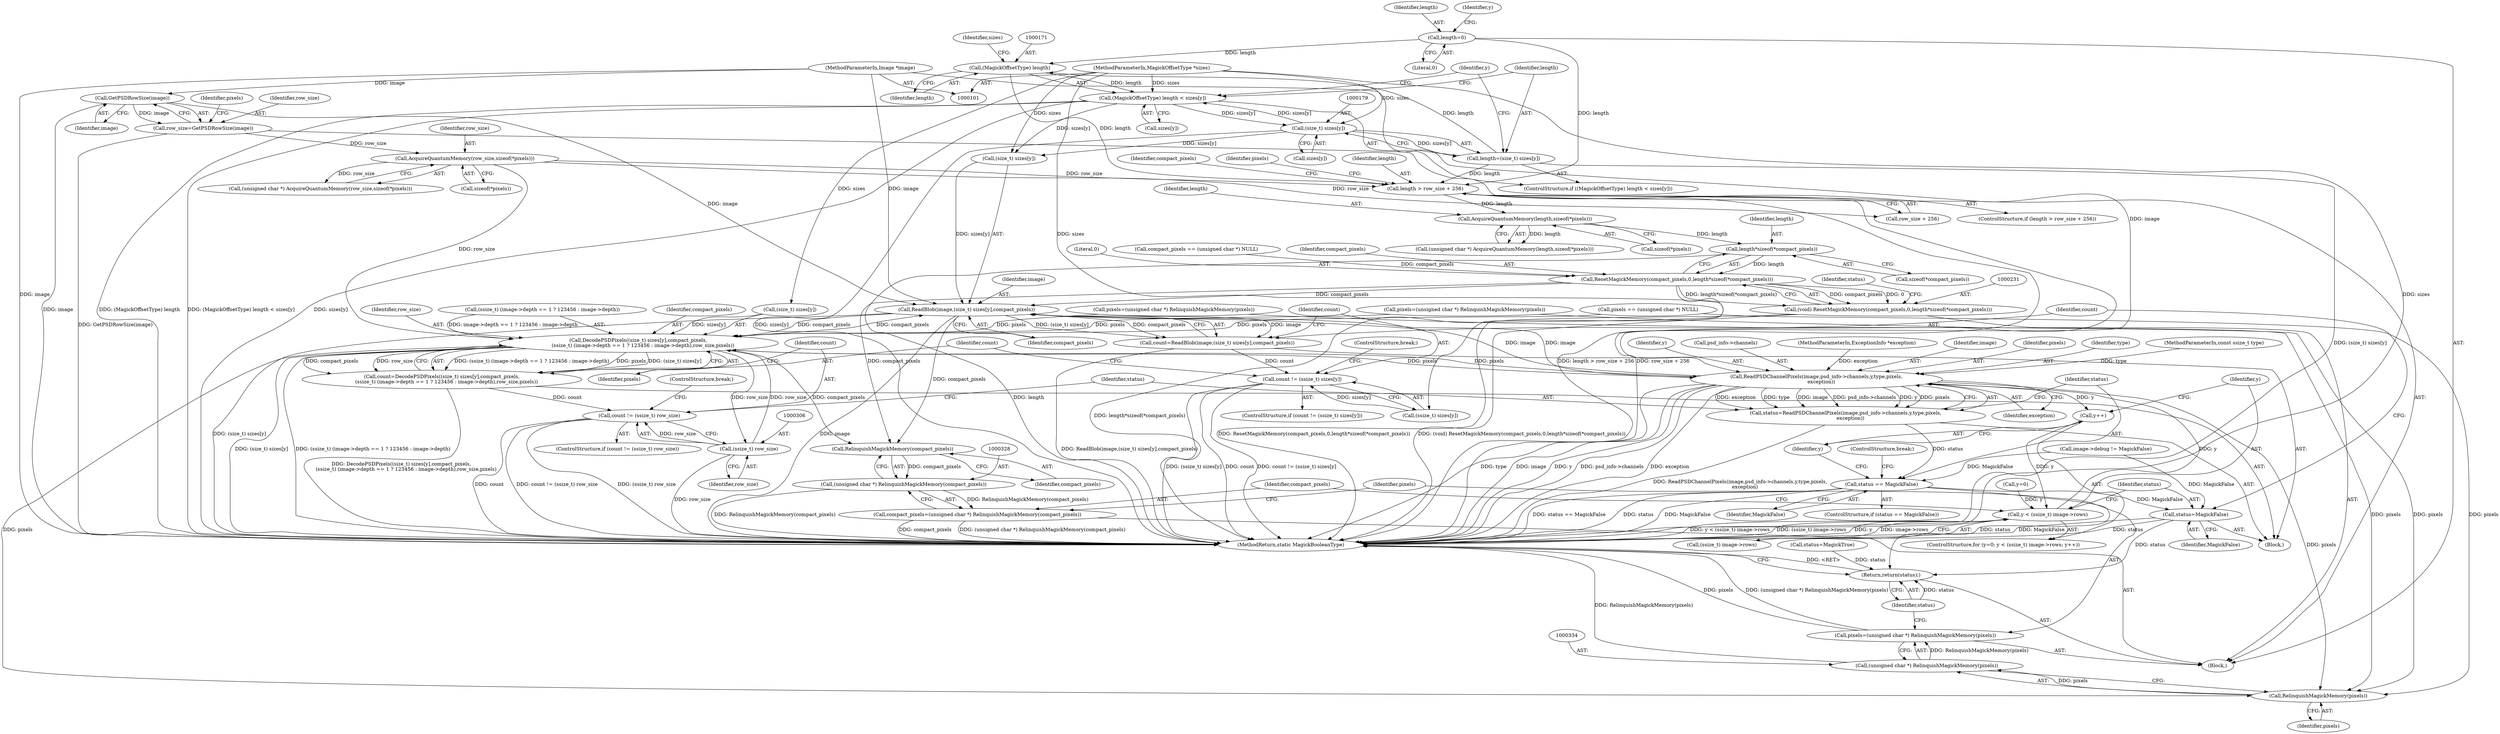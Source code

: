 digraph "0_ImageMagick_d4ec73f866a7c42a2e7f301fcd696e5cb7a7d3ab_0@API" {
"1000235" [label="(Call,length*sizeof(*compact_pixels))"];
"1000206" [label="(Call,AcquireQuantumMemory(length,sizeof(*pixels)))"];
"1000184" [label="(Call,length > row_size + 256)"];
"1000170" [label="(Call,(MagickOffsetType) length)"];
"1000152" [label="(Call,length=0)"];
"1000176" [label="(Call,length=(size_t) sizes[y])"];
"1000178" [label="(Call,(size_t) sizes[y])"];
"1000169" [label="(Call,(MagickOffsetType) length < sizes[y])"];
"1000105" [label="(MethodParameterIn,MagickOffsetType *sizes)"];
"1000135" [label="(Call,AcquireQuantumMemory(row_size,sizeof(*pixels)))"];
"1000127" [label="(Call,row_size=GetPSDRowSize(image))"];
"1000129" [label="(Call,GetPSDRowSize(image))"];
"1000102" [label="(MethodParameterIn,Image *image)"];
"1000232" [label="(Call,ResetMagickMemory(compact_pixels,0,length*sizeof(*compact_pixels)))"];
"1000230" [label="(Call,(void) ResetMagickMemory(compact_pixels,0,length*sizeof(*compact_pixels)))"];
"1000262" [label="(Call,ReadBlob(image,(size_t) sizes[y],compact_pixels))"];
"1000260" [label="(Call,count=ReadBlob(image,(size_t) sizes[y],compact_pixels))"];
"1000271" [label="(Call,count != (ssize_t) sizes[y])"];
"1000281" [label="(Call,DecodePSDPixels((size_t) sizes[y],compact_pixels,\n      (ssize_t) (image->depth == 1 ? 123456 : image->depth),row_size,pixels))"];
"1000279" [label="(Call,count=DecodePSDPixels((size_t) sizes[y],compact_pixels,\n      (ssize_t) (image->depth == 1 ? 123456 : image->depth),row_size,pixels))"];
"1000303" [label="(Call,count != (ssize_t) row_size)"];
"1000305" [label="(Call,(ssize_t) row_size)"];
"1000311" [label="(Call,ReadPSDChannelPixels(image,psd_info->channels,y,type,pixels,\n      exception))"];
"1000254" [label="(Call,y++)"];
"1000247" [label="(Call,y < (ssize_t) image->rows)"];
"1000309" [label="(Call,status=ReadPSDChannelPixels(image,psd_info->channels,y,type,pixels,\n      exception))"];
"1000321" [label="(Call,status == MagickFalse)"];
"1000257" [label="(Call,status=MagickFalse)"];
"1000337" [label="(Return,return(status);)"];
"1000335" [label="(Call,RelinquishMagickMemory(pixels))"];
"1000333" [label="(Call,(unsigned char *) RelinquishMagickMemory(pixels))"];
"1000331" [label="(Call,pixels=(unsigned char *) RelinquishMagickMemory(pixels))"];
"1000329" [label="(Call,RelinquishMagickMemory(compact_pixels))"];
"1000327" [label="(Call,(unsigned char *) RelinquishMagickMemory(compact_pixels))"];
"1000325" [label="(Call,compact_pixels=(unsigned char *) RelinquishMagickMemory(compact_pixels))"];
"1000204" [label="(Call,(unsigned char *) AcquireQuantumMemory(length,sizeof(*pixels)))"];
"1000104" [label="(MethodParameterIn,const ssize_t type)"];
"1000172" [label="(Identifier,length)"];
"1000281" [label="(Call,DecodePSDPixels((size_t) sizes[y],compact_pixels,\n      (ssize_t) (image->depth == 1 ? 123456 : image->depth),row_size,pixels))"];
"1000178" [label="(Call,(size_t) sizes[y])"];
"1000132" [label="(Identifier,pixels)"];
"1000234" [label="(Literal,0)"];
"1000130" [label="(Identifier,image)"];
"1000270" [label="(ControlStructure,if (count != (ssize_t) sizes[y]))"];
"1000105" [label="(MethodParameterIn,MagickOffsetType *sizes)"];
"1000180" [label="(Call,sizes[y])"];
"1000248" [label="(Identifier,y)"];
"1000271" [label="(Call,count != (ssize_t) sizes[y])"];
"1000116" [label="(Call,image->debug != MagickFalse)"];
"1000176" [label="(Call,length=(size_t) sizes[y])"];
"1000137" [label="(Call,sizeof(*pixels))"];
"1000263" [label="(Identifier,image)"];
"1000260" [label="(Call,count=ReadBlob(image,(size_t) sizes[y],compact_pixels))"];
"1000280" [label="(Identifier,count)"];
"1000212" [label="(Call,compact_pixels == (unsigned char *) NULL)"];
"1000311" [label="(Call,ReadPSDChannelPixels(image,psd_info->channels,y,type,pixels,\n      exception))"];
"1000262" [label="(Call,ReadBlob(image,(size_t) sizes[y],compact_pixels))"];
"1000321" [label="(Call,status == MagickFalse)"];
"1000256" [label="(Block,)"];
"1000154" [label="(Literal,0)"];
"1000320" [label="(ControlStructure,if (status == MagickFalse))"];
"1000152" [label="(Call,length=0)"];
"1000243" [label="(ControlStructure,for (y=0; y < (ssize_t) image->rows; y++))"];
"1000316" [label="(Identifier,y)"];
"1000240" [label="(Call,status=MagickTrue)"];
"1000309" [label="(Call,status=ReadPSDChannelPixels(image,psd_info->channels,y,type,pixels,\n      exception))"];
"1000331" [label="(Call,pixels=(unsigned char *) RelinquishMagickMemory(pixels))"];
"1000207" [label="(Identifier,length)"];
"1000247" [label="(Call,y < (ssize_t) image->rows)"];
"1000279" [label="(Call,count=DecodePSDPixels((size_t) sizes[y],compact_pixels,\n      (ssize_t) (image->depth == 1 ? 123456 : image->depth),row_size,pixels))"];
"1000313" [label="(Call,psd_info->channels)"];
"1000107" [label="(Block,)"];
"1000319" [label="(Identifier,exception)"];
"1000326" [label="(Identifier,compact_pixels)"];
"1000177" [label="(Identifier,length)"];
"1000106" [label="(MethodParameterIn,ExceptionInfo *exception)"];
"1000168" [label="(ControlStructure,if ((MagickOffsetType) length < sizes[y]))"];
"1000304" [label="(Identifier,count)"];
"1000133" [label="(Call,(unsigned char *) AcquireQuantumMemory(row_size,sizeof(*pixels)))"];
"1000273" [label="(Call,(ssize_t) sizes[y])"];
"1000269" [label="(Identifier,compact_pixels)"];
"1000312" [label="(Identifier,image)"];
"1000338" [label="(Identifier,status)"];
"1000203" [label="(Identifier,compact_pixels)"];
"1000191" [label="(Identifier,pixels)"];
"1000327" [label="(Call,(unsigned char *) RelinquishMagickMemory(compact_pixels))"];
"1000332" [label="(Identifier,pixels)"];
"1000278" [label="(ControlStructure,break;)"];
"1000333" [label="(Call,(unsigned char *) RelinquishMagickMemory(pixels))"];
"1000206" [label="(Call,AcquireQuantumMemory(length,sizeof(*pixels)))"];
"1000318" [label="(Identifier,pixels)"];
"1000153" [label="(Identifier,length)"];
"1000236" [label="(Identifier,length)"];
"1000230" [label="(Call,(void) ResetMagickMemory(compact_pixels,0,length*sizeof(*compact_pixels)))"];
"1000233" [label="(Identifier,compact_pixels)"];
"1000282" [label="(Call,(size_t) sizes[y])"];
"1000305" [label="(Call,(ssize_t) row_size)"];
"1000232" [label="(Call,ResetMagickMemory(compact_pixels,0,length*sizeof(*compact_pixels)))"];
"1000335" [label="(Call,RelinquishMagickMemory(pixels))"];
"1000218" [label="(Call,pixels=(unsigned char *) RelinquishMagickMemory(pixels))"];
"1000324" [label="(ControlStructure,break;)"];
"1000235" [label="(Call,length*sizeof(*compact_pixels))"];
"1000325" [label="(Call,compact_pixels=(unsigned char *) RelinquishMagickMemory(compact_pixels))"];
"1000129" [label="(Call,GetPSDRowSize(image))"];
"1000308" [label="(ControlStructure,break;)"];
"1000135" [label="(Call,AcquireQuantumMemory(row_size,sizeof(*pixels)))"];
"1000261" [label="(Identifier,count)"];
"1000136" [label="(Identifier,row_size)"];
"1000307" [label="(Identifier,row_size)"];
"1000249" [label="(Call,(ssize_t) image->rows)"];
"1000184" [label="(Call,length > row_size + 256)"];
"1000264" [label="(Call,(size_t) sizes[y])"];
"1000244" [label="(Call,y=0)"];
"1000272" [label="(Identifier,count)"];
"1000300" [label="(Identifier,row_size)"];
"1000339" [label="(MethodReturn,static MagickBooleanType)"];
"1000186" [label="(Call,row_size + 256)"];
"1000170" [label="(Call,(MagickOffsetType) length)"];
"1000128" [label="(Identifier,row_size)"];
"1000190" [label="(Call,pixels=(unsigned char *) RelinquishMagickMemory(pixels))"];
"1000258" [label="(Identifier,status)"];
"1000241" [label="(Identifier,status)"];
"1000301" [label="(Identifier,pixels)"];
"1000208" [label="(Call,sizeof(*pixels))"];
"1000322" [label="(Identifier,status)"];
"1000185" [label="(Identifier,length)"];
"1000330" [label="(Identifier,compact_pixels)"];
"1000157" [label="(Identifier,y)"];
"1000183" [label="(ControlStructure,if (length > row_size + 256))"];
"1000329" [label="(Call,RelinquishMagickMemory(compact_pixels))"];
"1000317" [label="(Identifier,type)"];
"1000255" [label="(Identifier,y)"];
"1000336" [label="(Identifier,pixels)"];
"1000310" [label="(Identifier,status)"];
"1000303" [label="(Call,count != (ssize_t) row_size)"];
"1000169" [label="(Call,(MagickOffsetType) length < sizes[y])"];
"1000259" [label="(Identifier,MagickFalse)"];
"1000323" [label="(Identifier,MagickFalse)"];
"1000102" [label="(MethodParameterIn,Image *image)"];
"1000174" [label="(Identifier,sizes)"];
"1000337" [label="(Return,return(status);)"];
"1000237" [label="(Call,sizeof(*compact_pixels))"];
"1000127" [label="(Call,row_size=GetPSDRowSize(image))"];
"1000141" [label="(Call,pixels == (unsigned char *) NULL)"];
"1000302" [label="(ControlStructure,if (count != (ssize_t) row_size))"];
"1000254" [label="(Call,y++)"];
"1000257" [label="(Call,status=MagickFalse)"];
"1000173" [label="(Call,sizes[y])"];
"1000287" [label="(Identifier,compact_pixels)"];
"1000167" [label="(Identifier,y)"];
"1000288" [label="(Call,(ssize_t) (image->depth == 1 ? 123456 : image->depth))"];
"1000235" -> "1000232"  [label="AST: "];
"1000235" -> "1000237"  [label="CFG: "];
"1000236" -> "1000235"  [label="AST: "];
"1000237" -> "1000235"  [label="AST: "];
"1000232" -> "1000235"  [label="CFG: "];
"1000235" -> "1000339"  [label="DDG: length"];
"1000235" -> "1000232"  [label="DDG: length"];
"1000206" -> "1000235"  [label="DDG: length"];
"1000206" -> "1000204"  [label="AST: "];
"1000206" -> "1000208"  [label="CFG: "];
"1000207" -> "1000206"  [label="AST: "];
"1000208" -> "1000206"  [label="AST: "];
"1000204" -> "1000206"  [label="CFG: "];
"1000206" -> "1000204"  [label="DDG: length"];
"1000184" -> "1000206"  [label="DDG: length"];
"1000184" -> "1000183"  [label="AST: "];
"1000184" -> "1000186"  [label="CFG: "];
"1000185" -> "1000184"  [label="AST: "];
"1000186" -> "1000184"  [label="AST: "];
"1000191" -> "1000184"  [label="CFG: "];
"1000203" -> "1000184"  [label="CFG: "];
"1000184" -> "1000339"  [label="DDG: row_size + 256"];
"1000184" -> "1000339"  [label="DDG: length > row_size + 256"];
"1000170" -> "1000184"  [label="DDG: length"];
"1000152" -> "1000184"  [label="DDG: length"];
"1000176" -> "1000184"  [label="DDG: length"];
"1000135" -> "1000184"  [label="DDG: row_size"];
"1000170" -> "1000169"  [label="AST: "];
"1000170" -> "1000172"  [label="CFG: "];
"1000171" -> "1000170"  [label="AST: "];
"1000172" -> "1000170"  [label="AST: "];
"1000174" -> "1000170"  [label="CFG: "];
"1000170" -> "1000169"  [label="DDG: length"];
"1000152" -> "1000170"  [label="DDG: length"];
"1000176" -> "1000170"  [label="DDG: length"];
"1000152" -> "1000107"  [label="AST: "];
"1000152" -> "1000154"  [label="CFG: "];
"1000153" -> "1000152"  [label="AST: "];
"1000154" -> "1000152"  [label="AST: "];
"1000157" -> "1000152"  [label="CFG: "];
"1000176" -> "1000168"  [label="AST: "];
"1000176" -> "1000178"  [label="CFG: "];
"1000177" -> "1000176"  [label="AST: "];
"1000178" -> "1000176"  [label="AST: "];
"1000167" -> "1000176"  [label="CFG: "];
"1000176" -> "1000339"  [label="DDG: (size_t) sizes[y]"];
"1000178" -> "1000176"  [label="DDG: sizes[y]"];
"1000178" -> "1000180"  [label="CFG: "];
"1000179" -> "1000178"  [label="AST: "];
"1000180" -> "1000178"  [label="AST: "];
"1000178" -> "1000339"  [label="DDG: sizes[y]"];
"1000178" -> "1000169"  [label="DDG: sizes[y]"];
"1000169" -> "1000178"  [label="DDG: sizes[y]"];
"1000105" -> "1000178"  [label="DDG: sizes"];
"1000178" -> "1000264"  [label="DDG: sizes[y]"];
"1000169" -> "1000168"  [label="AST: "];
"1000169" -> "1000173"  [label="CFG: "];
"1000173" -> "1000169"  [label="AST: "];
"1000177" -> "1000169"  [label="CFG: "];
"1000167" -> "1000169"  [label="CFG: "];
"1000169" -> "1000339"  [label="DDG: (MagickOffsetType) length < sizes[y]"];
"1000169" -> "1000339"  [label="DDG: sizes[y]"];
"1000169" -> "1000339"  [label="DDG: (MagickOffsetType) length"];
"1000105" -> "1000169"  [label="DDG: sizes"];
"1000169" -> "1000264"  [label="DDG: sizes[y]"];
"1000105" -> "1000101"  [label="AST: "];
"1000105" -> "1000339"  [label="DDG: sizes"];
"1000105" -> "1000264"  [label="DDG: sizes"];
"1000105" -> "1000273"  [label="DDG: sizes"];
"1000105" -> "1000282"  [label="DDG: sizes"];
"1000135" -> "1000133"  [label="AST: "];
"1000135" -> "1000137"  [label="CFG: "];
"1000136" -> "1000135"  [label="AST: "];
"1000137" -> "1000135"  [label="AST: "];
"1000133" -> "1000135"  [label="CFG: "];
"1000135" -> "1000133"  [label="DDG: row_size"];
"1000127" -> "1000135"  [label="DDG: row_size"];
"1000135" -> "1000186"  [label="DDG: row_size"];
"1000135" -> "1000281"  [label="DDG: row_size"];
"1000127" -> "1000107"  [label="AST: "];
"1000127" -> "1000129"  [label="CFG: "];
"1000128" -> "1000127"  [label="AST: "];
"1000129" -> "1000127"  [label="AST: "];
"1000132" -> "1000127"  [label="CFG: "];
"1000127" -> "1000339"  [label="DDG: GetPSDRowSize(image)"];
"1000129" -> "1000127"  [label="DDG: image"];
"1000129" -> "1000130"  [label="CFG: "];
"1000130" -> "1000129"  [label="AST: "];
"1000129" -> "1000339"  [label="DDG: image"];
"1000102" -> "1000129"  [label="DDG: image"];
"1000129" -> "1000262"  [label="DDG: image"];
"1000102" -> "1000101"  [label="AST: "];
"1000102" -> "1000339"  [label="DDG: image"];
"1000102" -> "1000262"  [label="DDG: image"];
"1000102" -> "1000311"  [label="DDG: image"];
"1000232" -> "1000230"  [label="AST: "];
"1000233" -> "1000232"  [label="AST: "];
"1000234" -> "1000232"  [label="AST: "];
"1000230" -> "1000232"  [label="CFG: "];
"1000232" -> "1000339"  [label="DDG: length*sizeof(*compact_pixels)"];
"1000232" -> "1000230"  [label="DDG: compact_pixels"];
"1000232" -> "1000230"  [label="DDG: 0"];
"1000232" -> "1000230"  [label="DDG: length*sizeof(*compact_pixels)"];
"1000212" -> "1000232"  [label="DDG: compact_pixels"];
"1000232" -> "1000262"  [label="DDG: compact_pixels"];
"1000232" -> "1000329"  [label="DDG: compact_pixels"];
"1000230" -> "1000107"  [label="AST: "];
"1000231" -> "1000230"  [label="AST: "];
"1000241" -> "1000230"  [label="CFG: "];
"1000230" -> "1000339"  [label="DDG: ResetMagickMemory(compact_pixels,0,length*sizeof(*compact_pixels))"];
"1000230" -> "1000339"  [label="DDG: (void) ResetMagickMemory(compact_pixels,0,length*sizeof(*compact_pixels))"];
"1000262" -> "1000260"  [label="AST: "];
"1000262" -> "1000269"  [label="CFG: "];
"1000263" -> "1000262"  [label="AST: "];
"1000264" -> "1000262"  [label="AST: "];
"1000269" -> "1000262"  [label="AST: "];
"1000260" -> "1000262"  [label="CFG: "];
"1000262" -> "1000339"  [label="DDG: (size_t) sizes[y]"];
"1000262" -> "1000339"  [label="DDG: image"];
"1000262" -> "1000260"  [label="DDG: image"];
"1000262" -> "1000260"  [label="DDG: (size_t) sizes[y]"];
"1000262" -> "1000260"  [label="DDG: compact_pixels"];
"1000311" -> "1000262"  [label="DDG: image"];
"1000264" -> "1000262"  [label="DDG: sizes[y]"];
"1000281" -> "1000262"  [label="DDG: compact_pixels"];
"1000262" -> "1000281"  [label="DDG: compact_pixels"];
"1000262" -> "1000311"  [label="DDG: image"];
"1000262" -> "1000329"  [label="DDG: compact_pixels"];
"1000260" -> "1000256"  [label="AST: "];
"1000261" -> "1000260"  [label="AST: "];
"1000272" -> "1000260"  [label="CFG: "];
"1000260" -> "1000339"  [label="DDG: ReadBlob(image,(size_t) sizes[y],compact_pixels)"];
"1000260" -> "1000271"  [label="DDG: count"];
"1000271" -> "1000270"  [label="AST: "];
"1000271" -> "1000273"  [label="CFG: "];
"1000272" -> "1000271"  [label="AST: "];
"1000273" -> "1000271"  [label="AST: "];
"1000278" -> "1000271"  [label="CFG: "];
"1000280" -> "1000271"  [label="CFG: "];
"1000271" -> "1000339"  [label="DDG: (ssize_t) sizes[y]"];
"1000271" -> "1000339"  [label="DDG: count"];
"1000271" -> "1000339"  [label="DDG: count != (ssize_t) sizes[y]"];
"1000273" -> "1000271"  [label="DDG: sizes[y]"];
"1000281" -> "1000279"  [label="AST: "];
"1000281" -> "1000301"  [label="CFG: "];
"1000282" -> "1000281"  [label="AST: "];
"1000287" -> "1000281"  [label="AST: "];
"1000288" -> "1000281"  [label="AST: "];
"1000300" -> "1000281"  [label="AST: "];
"1000301" -> "1000281"  [label="AST: "];
"1000279" -> "1000281"  [label="CFG: "];
"1000281" -> "1000339"  [label="DDG: (size_t) sizes[y]"];
"1000281" -> "1000339"  [label="DDG: (ssize_t) (image->depth == 1 ? 123456 : image->depth)"];
"1000281" -> "1000279"  [label="DDG: (ssize_t) (image->depth == 1 ? 123456 : image->depth)"];
"1000281" -> "1000279"  [label="DDG: pixels"];
"1000281" -> "1000279"  [label="DDG: (size_t) sizes[y]"];
"1000281" -> "1000279"  [label="DDG: compact_pixels"];
"1000281" -> "1000279"  [label="DDG: row_size"];
"1000282" -> "1000281"  [label="DDG: sizes[y]"];
"1000288" -> "1000281"  [label="DDG: image->depth == 1 ? 123456 : image->depth"];
"1000305" -> "1000281"  [label="DDG: row_size"];
"1000141" -> "1000281"  [label="DDG: pixels"];
"1000311" -> "1000281"  [label="DDG: pixels"];
"1000218" -> "1000281"  [label="DDG: pixels"];
"1000190" -> "1000281"  [label="DDG: pixels"];
"1000281" -> "1000305"  [label="DDG: row_size"];
"1000281" -> "1000311"  [label="DDG: pixels"];
"1000281" -> "1000329"  [label="DDG: compact_pixels"];
"1000281" -> "1000335"  [label="DDG: pixels"];
"1000279" -> "1000256"  [label="AST: "];
"1000280" -> "1000279"  [label="AST: "];
"1000304" -> "1000279"  [label="CFG: "];
"1000279" -> "1000339"  [label="DDG: DecodePSDPixels((size_t) sizes[y],compact_pixels,\n      (ssize_t) (image->depth == 1 ? 123456 : image->depth),row_size,pixels)"];
"1000279" -> "1000303"  [label="DDG: count"];
"1000303" -> "1000302"  [label="AST: "];
"1000303" -> "1000305"  [label="CFG: "];
"1000304" -> "1000303"  [label="AST: "];
"1000305" -> "1000303"  [label="AST: "];
"1000308" -> "1000303"  [label="CFG: "];
"1000310" -> "1000303"  [label="CFG: "];
"1000303" -> "1000339"  [label="DDG: count"];
"1000303" -> "1000339"  [label="DDG: count != (ssize_t) row_size"];
"1000303" -> "1000339"  [label="DDG: (ssize_t) row_size"];
"1000305" -> "1000303"  [label="DDG: row_size"];
"1000305" -> "1000307"  [label="CFG: "];
"1000306" -> "1000305"  [label="AST: "];
"1000307" -> "1000305"  [label="AST: "];
"1000305" -> "1000339"  [label="DDG: row_size"];
"1000311" -> "1000309"  [label="AST: "];
"1000311" -> "1000319"  [label="CFG: "];
"1000312" -> "1000311"  [label="AST: "];
"1000313" -> "1000311"  [label="AST: "];
"1000316" -> "1000311"  [label="AST: "];
"1000317" -> "1000311"  [label="AST: "];
"1000318" -> "1000311"  [label="AST: "];
"1000319" -> "1000311"  [label="AST: "];
"1000309" -> "1000311"  [label="CFG: "];
"1000311" -> "1000339"  [label="DDG: image"];
"1000311" -> "1000339"  [label="DDG: y"];
"1000311" -> "1000339"  [label="DDG: psd_info->channels"];
"1000311" -> "1000339"  [label="DDG: exception"];
"1000311" -> "1000339"  [label="DDG: type"];
"1000311" -> "1000254"  [label="DDG: y"];
"1000311" -> "1000309"  [label="DDG: exception"];
"1000311" -> "1000309"  [label="DDG: type"];
"1000311" -> "1000309"  [label="DDG: image"];
"1000311" -> "1000309"  [label="DDG: psd_info->channels"];
"1000311" -> "1000309"  [label="DDG: y"];
"1000311" -> "1000309"  [label="DDG: pixels"];
"1000247" -> "1000311"  [label="DDG: y"];
"1000104" -> "1000311"  [label="DDG: type"];
"1000106" -> "1000311"  [label="DDG: exception"];
"1000311" -> "1000335"  [label="DDG: pixels"];
"1000254" -> "1000243"  [label="AST: "];
"1000254" -> "1000255"  [label="CFG: "];
"1000255" -> "1000254"  [label="AST: "];
"1000248" -> "1000254"  [label="CFG: "];
"1000254" -> "1000247"  [label="DDG: y"];
"1000247" -> "1000243"  [label="AST: "];
"1000247" -> "1000249"  [label="CFG: "];
"1000248" -> "1000247"  [label="AST: "];
"1000249" -> "1000247"  [label="AST: "];
"1000258" -> "1000247"  [label="CFG: "];
"1000326" -> "1000247"  [label="CFG: "];
"1000247" -> "1000339"  [label="DDG: y"];
"1000247" -> "1000339"  [label="DDG: y < (ssize_t) image->rows"];
"1000247" -> "1000339"  [label="DDG: (ssize_t) image->rows"];
"1000244" -> "1000247"  [label="DDG: y"];
"1000249" -> "1000247"  [label="DDG: image->rows"];
"1000309" -> "1000256"  [label="AST: "];
"1000310" -> "1000309"  [label="AST: "];
"1000322" -> "1000309"  [label="CFG: "];
"1000309" -> "1000339"  [label="DDG: ReadPSDChannelPixels(image,psd_info->channels,y,type,pixels,\n      exception)"];
"1000309" -> "1000321"  [label="DDG: status"];
"1000321" -> "1000320"  [label="AST: "];
"1000321" -> "1000323"  [label="CFG: "];
"1000322" -> "1000321"  [label="AST: "];
"1000323" -> "1000321"  [label="AST: "];
"1000324" -> "1000321"  [label="CFG: "];
"1000255" -> "1000321"  [label="CFG: "];
"1000321" -> "1000339"  [label="DDG: status"];
"1000321" -> "1000339"  [label="DDG: MagickFalse"];
"1000321" -> "1000339"  [label="DDG: status == MagickFalse"];
"1000321" -> "1000257"  [label="DDG: MagickFalse"];
"1000116" -> "1000321"  [label="DDG: MagickFalse"];
"1000321" -> "1000337"  [label="DDG: status"];
"1000257" -> "1000256"  [label="AST: "];
"1000257" -> "1000259"  [label="CFG: "];
"1000258" -> "1000257"  [label="AST: "];
"1000259" -> "1000257"  [label="AST: "];
"1000261" -> "1000257"  [label="CFG: "];
"1000257" -> "1000339"  [label="DDG: MagickFalse"];
"1000257" -> "1000339"  [label="DDG: status"];
"1000116" -> "1000257"  [label="DDG: MagickFalse"];
"1000257" -> "1000337"  [label="DDG: status"];
"1000337" -> "1000107"  [label="AST: "];
"1000337" -> "1000338"  [label="CFG: "];
"1000338" -> "1000337"  [label="AST: "];
"1000339" -> "1000337"  [label="CFG: "];
"1000337" -> "1000339"  [label="DDG: <RET>"];
"1000338" -> "1000337"  [label="DDG: status"];
"1000240" -> "1000337"  [label="DDG: status"];
"1000335" -> "1000333"  [label="AST: "];
"1000335" -> "1000336"  [label="CFG: "];
"1000336" -> "1000335"  [label="AST: "];
"1000333" -> "1000335"  [label="CFG: "];
"1000335" -> "1000333"  [label="DDG: pixels"];
"1000141" -> "1000335"  [label="DDG: pixels"];
"1000218" -> "1000335"  [label="DDG: pixels"];
"1000190" -> "1000335"  [label="DDG: pixels"];
"1000333" -> "1000331"  [label="AST: "];
"1000334" -> "1000333"  [label="AST: "];
"1000331" -> "1000333"  [label="CFG: "];
"1000333" -> "1000339"  [label="DDG: RelinquishMagickMemory(pixels)"];
"1000333" -> "1000331"  [label="DDG: RelinquishMagickMemory(pixels)"];
"1000331" -> "1000107"  [label="AST: "];
"1000332" -> "1000331"  [label="AST: "];
"1000338" -> "1000331"  [label="CFG: "];
"1000331" -> "1000339"  [label="DDG: (unsigned char *) RelinquishMagickMemory(pixels)"];
"1000331" -> "1000339"  [label="DDG: pixels"];
"1000329" -> "1000327"  [label="AST: "];
"1000329" -> "1000330"  [label="CFG: "];
"1000330" -> "1000329"  [label="AST: "];
"1000327" -> "1000329"  [label="CFG: "];
"1000329" -> "1000327"  [label="DDG: compact_pixels"];
"1000327" -> "1000325"  [label="AST: "];
"1000328" -> "1000327"  [label="AST: "];
"1000325" -> "1000327"  [label="CFG: "];
"1000327" -> "1000339"  [label="DDG: RelinquishMagickMemory(compact_pixels)"];
"1000327" -> "1000325"  [label="DDG: RelinquishMagickMemory(compact_pixels)"];
"1000325" -> "1000107"  [label="AST: "];
"1000326" -> "1000325"  [label="AST: "];
"1000332" -> "1000325"  [label="CFG: "];
"1000325" -> "1000339"  [label="DDG: compact_pixels"];
"1000325" -> "1000339"  [label="DDG: (unsigned char *) RelinquishMagickMemory(compact_pixels)"];
}
